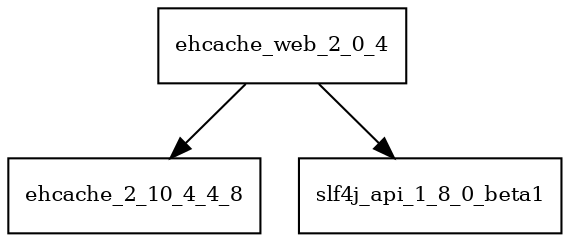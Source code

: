 digraph ehcache_web_2_0_4_dependencies {
  node [shape = box, fontsize=10.0];
  ehcache_web_2_0_4 -> ehcache_2_10_4_4_8;
  ehcache_web_2_0_4 -> slf4j_api_1_8_0_beta1;
}

